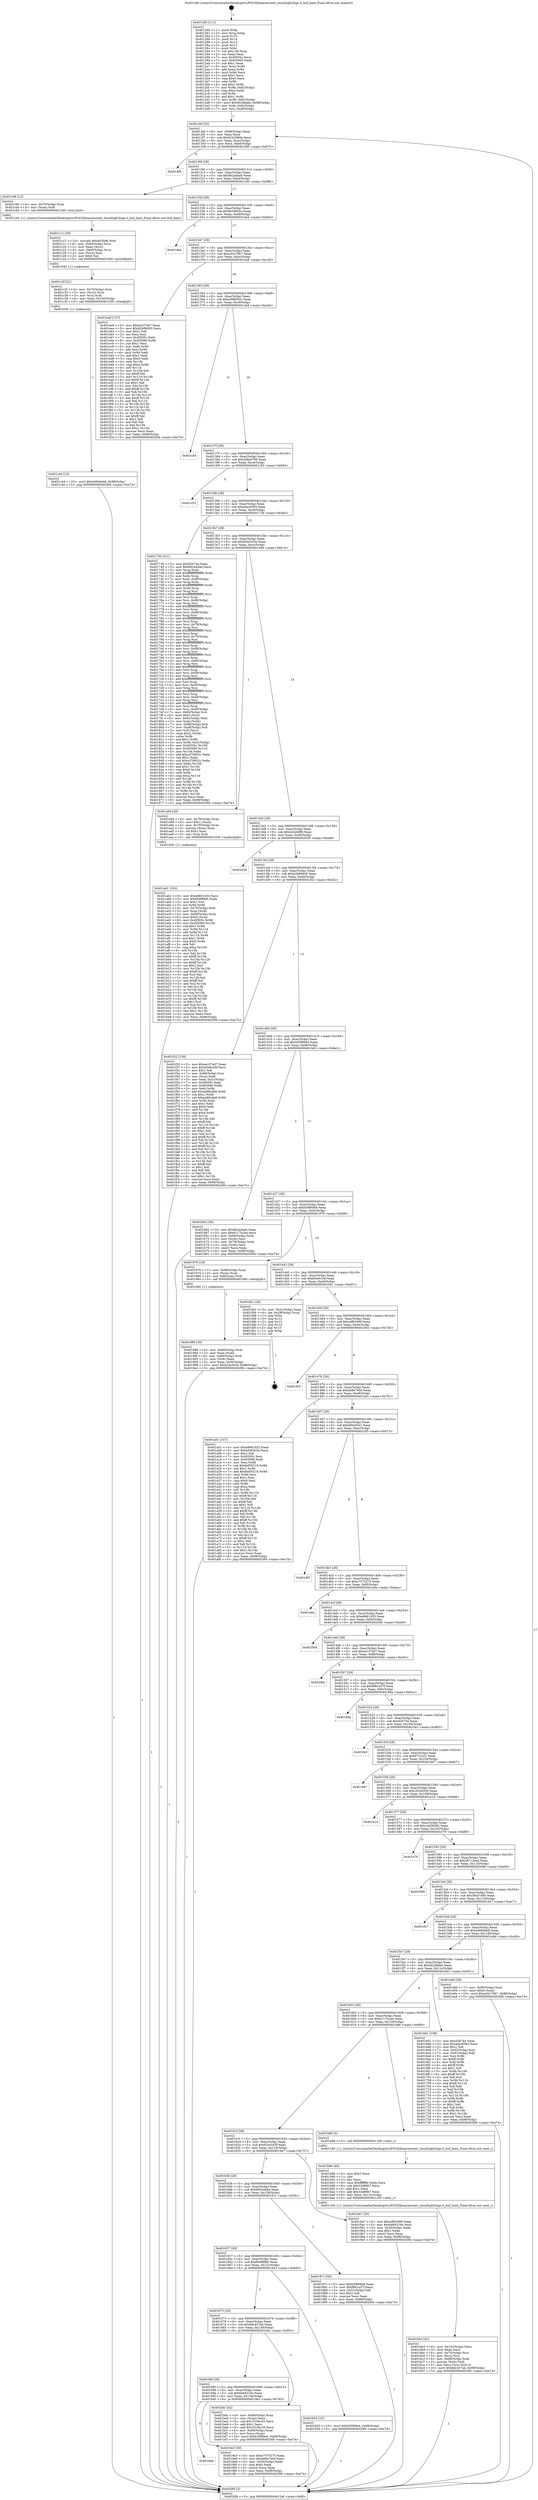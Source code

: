 digraph "0x401280" {
  label = "0x401280 (/mnt/c/Users/mathe/Desktop/tcc/POCII/binaries/extr_linuxfsgfs2lops.h_buf_limit_Final-ollvm.out::main(0))"
  labelloc = "t"
  node[shape=record]

  Entry [label="",width=0.3,height=0.3,shape=circle,fillcolor=black,style=filled]
  "0x4012ef" [label="{
     0x4012ef [32]\l
     | [instrs]\l
     &nbsp;&nbsp;0x4012ef \<+6\>: mov -0x98(%rbp),%eax\l
     &nbsp;&nbsp;0x4012f5 \<+2\>: mov %eax,%ecx\l
     &nbsp;&nbsp;0x4012f7 \<+6\>: sub $0x81b3089a,%ecx\l
     &nbsp;&nbsp;0x4012fd \<+6\>: mov %eax,-0xac(%rbp)\l
     &nbsp;&nbsp;0x401303 \<+6\>: mov %ecx,-0xb0(%rbp)\l
     &nbsp;&nbsp;0x401309 \<+6\>: je 00000000004018f5 \<main+0x675\>\l
  }"]
  "0x4018f5" [label="{
     0x4018f5\l
  }", style=dashed]
  "0x40130f" [label="{
     0x40130f [28]\l
     | [instrs]\l
     &nbsp;&nbsp;0x40130f \<+5\>: jmp 0000000000401314 \<main+0x94\>\l
     &nbsp;&nbsp;0x401314 \<+6\>: mov -0xac(%rbp),%eax\l
     &nbsp;&nbsp;0x40131a \<+5\>: sub $0x9b2a0aa0,%eax\l
     &nbsp;&nbsp;0x40131f \<+6\>: mov %eax,-0xb4(%rbp)\l
     &nbsp;&nbsp;0x401325 \<+6\>: je 0000000000401c06 \<main+0x986\>\l
  }"]
  Exit [label="",width=0.3,height=0.3,shape=circle,fillcolor=black,style=filled,peripheries=2]
  "0x401c06" [label="{
     0x401c06 [12]\l
     | [instrs]\l
     &nbsp;&nbsp;0x401c06 \<+4\>: mov -0x70(%rbp),%rax\l
     &nbsp;&nbsp;0x401c0a \<+3\>: mov (%rax),%rdi\l
     &nbsp;&nbsp;0x401c0d \<+5\>: call 0000000000401240 \<buf_limit\>\l
     | [calls]\l
     &nbsp;&nbsp;0x401240 \{1\} (/mnt/c/Users/mathe/Desktop/tcc/POCII/binaries/extr_linuxfsgfs2lops.h_buf_limit_Final-ollvm.out::buf_limit)\l
  }"]
  "0x40132b" [label="{
     0x40132b [28]\l
     | [instrs]\l
     &nbsp;&nbsp;0x40132b \<+5\>: jmp 0000000000401330 \<main+0xb0\>\l
     &nbsp;&nbsp;0x401330 \<+6\>: mov -0xac(%rbp),%eax\l
     &nbsp;&nbsp;0x401336 \<+5\>: sub $0x9e590e5a,%eax\l
     &nbsp;&nbsp;0x40133b \<+6\>: mov %eax,-0xb8(%rbp)\l
     &nbsp;&nbsp;0x401341 \<+6\>: je 0000000000401de4 \<main+0xb64\>\l
  }"]
  "0x401c44" [label="{
     0x401c44 [15]\l
     | [instrs]\l
     &nbsp;&nbsp;0x401c44 \<+10\>: movl $0x446b6eb8,-0x98(%rbp)\l
     &nbsp;&nbsp;0x401c4e \<+5\>: jmp 00000000004020f4 \<main+0xe74\>\l
  }"]
  "0x401de4" [label="{
     0x401de4\l
  }", style=dashed]
  "0x401347" [label="{
     0x401347 [28]\l
     | [instrs]\l
     &nbsp;&nbsp;0x401347 \<+5\>: jmp 000000000040134c \<main+0xcc\>\l
     &nbsp;&nbsp;0x40134c \<+6\>: mov -0xac(%rbp),%eax\l
     &nbsp;&nbsp;0x401352 \<+5\>: sub $0xa32c79b7,%eax\l
     &nbsp;&nbsp;0x401357 \<+6\>: mov %eax,-0xbc(%rbp)\l
     &nbsp;&nbsp;0x40135d \<+6\>: je 0000000000401ea9 \<main+0xc29\>\l
  }"]
  "0x401c2f" [label="{
     0x401c2f [21]\l
     | [instrs]\l
     &nbsp;&nbsp;0x401c2f \<+4\>: mov -0x70(%rbp),%rcx\l
     &nbsp;&nbsp;0x401c33 \<+3\>: mov (%rcx),%rcx\l
     &nbsp;&nbsp;0x401c36 \<+3\>: mov %rcx,%rdi\l
     &nbsp;&nbsp;0x401c39 \<+6\>: mov %eax,-0x140(%rbp)\l
     &nbsp;&nbsp;0x401c3f \<+5\>: call 0000000000401030 \<free@plt\>\l
     | [calls]\l
     &nbsp;&nbsp;0x401030 \{1\} (unknown)\l
  }"]
  "0x401ea9" [label="{
     0x401ea9 [137]\l
     | [instrs]\l
     &nbsp;&nbsp;0x401ea9 \<+5\>: mov $0xee1f74d7,%eax\l
     &nbsp;&nbsp;0x401eae \<+5\>: mov $0xb2b89d20,%ecx\l
     &nbsp;&nbsp;0x401eb3 \<+2\>: mov $0x1,%dl\l
     &nbsp;&nbsp;0x401eb5 \<+2\>: xor %esi,%esi\l
     &nbsp;&nbsp;0x401eb7 \<+7\>: mov 0x40505c,%edi\l
     &nbsp;&nbsp;0x401ebe \<+8\>: mov 0x405060,%r8d\l
     &nbsp;&nbsp;0x401ec6 \<+3\>: sub $0x1,%esi\l
     &nbsp;&nbsp;0x401ec9 \<+3\>: mov %edi,%r9d\l
     &nbsp;&nbsp;0x401ecc \<+3\>: add %esi,%r9d\l
     &nbsp;&nbsp;0x401ecf \<+4\>: imul %r9d,%edi\l
     &nbsp;&nbsp;0x401ed3 \<+3\>: and $0x1,%edi\l
     &nbsp;&nbsp;0x401ed6 \<+3\>: cmp $0x0,%edi\l
     &nbsp;&nbsp;0x401ed9 \<+4\>: sete %r10b\l
     &nbsp;&nbsp;0x401edd \<+4\>: cmp $0xa,%r8d\l
     &nbsp;&nbsp;0x401ee1 \<+4\>: setl %r11b\l
     &nbsp;&nbsp;0x401ee5 \<+3\>: mov %r10b,%bl\l
     &nbsp;&nbsp;0x401ee8 \<+3\>: xor $0xff,%bl\l
     &nbsp;&nbsp;0x401eeb \<+3\>: mov %r11b,%r14b\l
     &nbsp;&nbsp;0x401eee \<+4\>: xor $0xff,%r14b\l
     &nbsp;&nbsp;0x401ef2 \<+3\>: xor $0x1,%dl\l
     &nbsp;&nbsp;0x401ef5 \<+3\>: mov %bl,%r15b\l
     &nbsp;&nbsp;0x401ef8 \<+4\>: and $0xff,%r15b\l
     &nbsp;&nbsp;0x401efc \<+3\>: and %dl,%r10b\l
     &nbsp;&nbsp;0x401eff \<+3\>: mov %r14b,%r12b\l
     &nbsp;&nbsp;0x401f02 \<+4\>: and $0xff,%r12b\l
     &nbsp;&nbsp;0x401f06 \<+3\>: and %dl,%r11b\l
     &nbsp;&nbsp;0x401f09 \<+3\>: or %r10b,%r15b\l
     &nbsp;&nbsp;0x401f0c \<+3\>: or %r11b,%r12b\l
     &nbsp;&nbsp;0x401f0f \<+3\>: xor %r12b,%r15b\l
     &nbsp;&nbsp;0x401f12 \<+3\>: or %r14b,%bl\l
     &nbsp;&nbsp;0x401f15 \<+3\>: xor $0xff,%bl\l
     &nbsp;&nbsp;0x401f18 \<+3\>: or $0x1,%dl\l
     &nbsp;&nbsp;0x401f1b \<+2\>: and %dl,%bl\l
     &nbsp;&nbsp;0x401f1d \<+3\>: or %bl,%r15b\l
     &nbsp;&nbsp;0x401f20 \<+4\>: test $0x1,%r15b\l
     &nbsp;&nbsp;0x401f24 \<+3\>: cmovne %ecx,%eax\l
     &nbsp;&nbsp;0x401f27 \<+6\>: mov %eax,-0x98(%rbp)\l
     &nbsp;&nbsp;0x401f2d \<+5\>: jmp 00000000004020f4 \<main+0xe74\>\l
  }"]
  "0x401363" [label="{
     0x401363 [28]\l
     | [instrs]\l
     &nbsp;&nbsp;0x401363 \<+5\>: jmp 0000000000401368 \<main+0xe8\>\l
     &nbsp;&nbsp;0x401368 \<+6\>: mov -0xac(%rbp),%eax\l
     &nbsp;&nbsp;0x40136e \<+5\>: sub $0xa56805dc,%eax\l
     &nbsp;&nbsp;0x401373 \<+6\>: mov %eax,-0xc0(%rbp)\l
     &nbsp;&nbsp;0x401379 \<+6\>: je 0000000000401cb4 \<main+0xa34\>\l
  }"]
  "0x401c12" [label="{
     0x401c12 [29]\l
     | [instrs]\l
     &nbsp;&nbsp;0x401c12 \<+10\>: movabs $0x4030d6,%rdi\l
     &nbsp;&nbsp;0x401c1c \<+4\>: mov -0x60(%rbp),%rcx\l
     &nbsp;&nbsp;0x401c20 \<+2\>: mov %eax,(%rcx)\l
     &nbsp;&nbsp;0x401c22 \<+4\>: mov -0x60(%rbp),%rcx\l
     &nbsp;&nbsp;0x401c26 \<+2\>: mov (%rcx),%esi\l
     &nbsp;&nbsp;0x401c28 \<+2\>: mov $0x0,%al\l
     &nbsp;&nbsp;0x401c2a \<+5\>: call 0000000000401040 \<printf@plt\>\l
     | [calls]\l
     &nbsp;&nbsp;0x401040 \{1\} (unknown)\l
  }"]
  "0x401cb4" [label="{
     0x401cb4\l
  }", style=dashed]
  "0x40137f" [label="{
     0x40137f [28]\l
     | [instrs]\l
     &nbsp;&nbsp;0x40137f \<+5\>: jmp 0000000000401384 \<main+0x104\>\l
     &nbsp;&nbsp;0x401384 \<+6\>: mov -0xac(%rbp),%eax\l
     &nbsp;&nbsp;0x40138a \<+5\>: sub $0xa58a4799,%eax\l
     &nbsp;&nbsp;0x40138f \<+6\>: mov %eax,-0xc4(%rbp)\l
     &nbsp;&nbsp;0x401395 \<+6\>: je 0000000000401c53 \<main+0x9d3\>\l
  }"]
  "0x401bb3" [label="{
     0x401bb3 [41]\l
     | [instrs]\l
     &nbsp;&nbsp;0x401bb3 \<+6\>: mov -0x13c(%rbp),%ecx\l
     &nbsp;&nbsp;0x401bb9 \<+3\>: imul %eax,%ecx\l
     &nbsp;&nbsp;0x401bbc \<+4\>: mov -0x70(%rbp),%rsi\l
     &nbsp;&nbsp;0x401bc0 \<+3\>: mov (%rsi),%rsi\l
     &nbsp;&nbsp;0x401bc3 \<+4\>: mov -0x68(%rbp),%rdi\l
     &nbsp;&nbsp;0x401bc7 \<+3\>: movslq (%rdi),%rdi\l
     &nbsp;&nbsp;0x401bca \<+3\>: mov %ecx,(%rsi,%rdi,4)\l
     &nbsp;&nbsp;0x401bcd \<+10\>: movl $0x6dc437ab,-0x98(%rbp)\l
     &nbsp;&nbsp;0x401bd7 \<+5\>: jmp 00000000004020f4 \<main+0xe74\>\l
  }"]
  "0x401c53" [label="{
     0x401c53\l
  }", style=dashed]
  "0x40139b" [label="{
     0x40139b [28]\l
     | [instrs]\l
     &nbsp;&nbsp;0x40139b \<+5\>: jmp 00000000004013a0 \<main+0x120\>\l
     &nbsp;&nbsp;0x4013a0 \<+6\>: mov -0xac(%rbp),%eax\l
     &nbsp;&nbsp;0x4013a6 \<+5\>: sub $0xa6ec6583,%eax\l
     &nbsp;&nbsp;0x4013ab \<+6\>: mov %eax,-0xc8(%rbp)\l
     &nbsp;&nbsp;0x4013b1 \<+6\>: je 000000000040173b \<main+0x4bb\>\l
  }"]
  "0x401b8b" [label="{
     0x401b8b [40]\l
     | [instrs]\l
     &nbsp;&nbsp;0x401b8b \<+5\>: mov $0x2,%ecx\l
     &nbsp;&nbsp;0x401b90 \<+1\>: cltd\l
     &nbsp;&nbsp;0x401b91 \<+2\>: idiv %ecx\l
     &nbsp;&nbsp;0x401b93 \<+6\>: imul $0xfffffffe,%edx,%ecx\l
     &nbsp;&nbsp;0x401b99 \<+6\>: sub $0x33d88b7,%ecx\l
     &nbsp;&nbsp;0x401b9f \<+3\>: add $0x1,%ecx\l
     &nbsp;&nbsp;0x401ba2 \<+6\>: add $0x33d88b7,%ecx\l
     &nbsp;&nbsp;0x401ba8 \<+6\>: mov %ecx,-0x13c(%rbp)\l
     &nbsp;&nbsp;0x401bae \<+5\>: call 0000000000401160 \<next_i\>\l
     | [calls]\l
     &nbsp;&nbsp;0x401160 \{1\} (/mnt/c/Users/mathe/Desktop/tcc/POCII/binaries/extr_linuxfsgfs2lops.h_buf_limit_Final-ollvm.out::next_i)\l
  }"]
  "0x40173b" [label="{
     0x40173b [321]\l
     | [instrs]\l
     &nbsp;&nbsp;0x40173b \<+5\>: mov $0xd26744,%eax\l
     &nbsp;&nbsp;0x401740 \<+5\>: mov $0x69244d4d,%ecx\l
     &nbsp;&nbsp;0x401745 \<+3\>: mov %rsp,%rdx\l
     &nbsp;&nbsp;0x401748 \<+4\>: add $0xfffffffffffffff0,%rdx\l
     &nbsp;&nbsp;0x40174c \<+3\>: mov %rdx,%rsp\l
     &nbsp;&nbsp;0x40174f \<+7\>: mov %rdx,-0x90(%rbp)\l
     &nbsp;&nbsp;0x401756 \<+3\>: mov %rsp,%rdx\l
     &nbsp;&nbsp;0x401759 \<+4\>: add $0xfffffffffffffff0,%rdx\l
     &nbsp;&nbsp;0x40175d \<+3\>: mov %rdx,%rsp\l
     &nbsp;&nbsp;0x401760 \<+3\>: mov %rsp,%rsi\l
     &nbsp;&nbsp;0x401763 \<+4\>: add $0xfffffffffffffff0,%rsi\l
     &nbsp;&nbsp;0x401767 \<+3\>: mov %rsi,%rsp\l
     &nbsp;&nbsp;0x40176a \<+7\>: mov %rsi,-0x88(%rbp)\l
     &nbsp;&nbsp;0x401771 \<+3\>: mov %rsp,%rsi\l
     &nbsp;&nbsp;0x401774 \<+4\>: add $0xfffffffffffffff0,%rsi\l
     &nbsp;&nbsp;0x401778 \<+3\>: mov %rsi,%rsp\l
     &nbsp;&nbsp;0x40177b \<+4\>: mov %rsi,-0x80(%rbp)\l
     &nbsp;&nbsp;0x40177f \<+3\>: mov %rsp,%rsi\l
     &nbsp;&nbsp;0x401782 \<+4\>: add $0xfffffffffffffff0,%rsi\l
     &nbsp;&nbsp;0x401786 \<+3\>: mov %rsi,%rsp\l
     &nbsp;&nbsp;0x401789 \<+4\>: mov %rsi,-0x78(%rbp)\l
     &nbsp;&nbsp;0x40178d \<+3\>: mov %rsp,%rsi\l
     &nbsp;&nbsp;0x401790 \<+4\>: add $0xfffffffffffffff0,%rsi\l
     &nbsp;&nbsp;0x401794 \<+3\>: mov %rsi,%rsp\l
     &nbsp;&nbsp;0x401797 \<+4\>: mov %rsi,-0x70(%rbp)\l
     &nbsp;&nbsp;0x40179b \<+3\>: mov %rsp,%rsi\l
     &nbsp;&nbsp;0x40179e \<+4\>: add $0xfffffffffffffff0,%rsi\l
     &nbsp;&nbsp;0x4017a2 \<+3\>: mov %rsi,%rsp\l
     &nbsp;&nbsp;0x4017a5 \<+4\>: mov %rsi,-0x68(%rbp)\l
     &nbsp;&nbsp;0x4017a9 \<+3\>: mov %rsp,%rsi\l
     &nbsp;&nbsp;0x4017ac \<+4\>: add $0xfffffffffffffff0,%rsi\l
     &nbsp;&nbsp;0x4017b0 \<+3\>: mov %rsi,%rsp\l
     &nbsp;&nbsp;0x4017b3 \<+4\>: mov %rsi,-0x60(%rbp)\l
     &nbsp;&nbsp;0x4017b7 \<+3\>: mov %rsp,%rsi\l
     &nbsp;&nbsp;0x4017ba \<+4\>: add $0xfffffffffffffff0,%rsi\l
     &nbsp;&nbsp;0x4017be \<+3\>: mov %rsi,%rsp\l
     &nbsp;&nbsp;0x4017c1 \<+4\>: mov %rsi,-0x58(%rbp)\l
     &nbsp;&nbsp;0x4017c5 \<+3\>: mov %rsp,%rsi\l
     &nbsp;&nbsp;0x4017c8 \<+4\>: add $0xfffffffffffffff0,%rsi\l
     &nbsp;&nbsp;0x4017cc \<+3\>: mov %rsi,%rsp\l
     &nbsp;&nbsp;0x4017cf \<+4\>: mov %rsi,-0x50(%rbp)\l
     &nbsp;&nbsp;0x4017d3 \<+3\>: mov %rsp,%rsi\l
     &nbsp;&nbsp;0x4017d6 \<+4\>: add $0xfffffffffffffff0,%rsi\l
     &nbsp;&nbsp;0x4017da \<+3\>: mov %rsi,%rsp\l
     &nbsp;&nbsp;0x4017dd \<+4\>: mov %rsi,-0x48(%rbp)\l
     &nbsp;&nbsp;0x4017e1 \<+3\>: mov %rsp,%rsi\l
     &nbsp;&nbsp;0x4017e4 \<+4\>: add $0xfffffffffffffff0,%rsi\l
     &nbsp;&nbsp;0x4017e8 \<+3\>: mov %rsi,%rsp\l
     &nbsp;&nbsp;0x4017eb \<+4\>: mov %rsi,-0x40(%rbp)\l
     &nbsp;&nbsp;0x4017ef \<+7\>: mov -0x90(%rbp),%rsi\l
     &nbsp;&nbsp;0x4017f6 \<+6\>: movl $0x0,(%rsi)\l
     &nbsp;&nbsp;0x4017fc \<+6\>: mov -0x9c(%rbp),%edi\l
     &nbsp;&nbsp;0x401802 \<+2\>: mov %edi,(%rdx)\l
     &nbsp;&nbsp;0x401804 \<+7\>: mov -0x88(%rbp),%rsi\l
     &nbsp;&nbsp;0x40180b \<+7\>: mov -0xa8(%rbp),%r8\l
     &nbsp;&nbsp;0x401812 \<+3\>: mov %r8,(%rsi)\l
     &nbsp;&nbsp;0x401815 \<+3\>: cmpl $0x2,(%rdx)\l
     &nbsp;&nbsp;0x401818 \<+4\>: setne %r9b\l
     &nbsp;&nbsp;0x40181c \<+4\>: and $0x1,%r9b\l
     &nbsp;&nbsp;0x401820 \<+4\>: mov %r9b,-0x31(%rbp)\l
     &nbsp;&nbsp;0x401824 \<+8\>: mov 0x40505c,%r10d\l
     &nbsp;&nbsp;0x40182c \<+8\>: mov 0x405060,%r11d\l
     &nbsp;&nbsp;0x401834 \<+3\>: mov %r10d,%ebx\l
     &nbsp;&nbsp;0x401837 \<+6\>: add $0xcd70652c,%ebx\l
     &nbsp;&nbsp;0x40183d \<+3\>: sub $0x1,%ebx\l
     &nbsp;&nbsp;0x401840 \<+6\>: sub $0xcd70652c,%ebx\l
     &nbsp;&nbsp;0x401846 \<+4\>: imul %ebx,%r10d\l
     &nbsp;&nbsp;0x40184a \<+4\>: and $0x1,%r10d\l
     &nbsp;&nbsp;0x40184e \<+4\>: cmp $0x0,%r10d\l
     &nbsp;&nbsp;0x401852 \<+4\>: sete %r9b\l
     &nbsp;&nbsp;0x401856 \<+4\>: cmp $0xa,%r11d\l
     &nbsp;&nbsp;0x40185a \<+4\>: setl %r14b\l
     &nbsp;&nbsp;0x40185e \<+3\>: mov %r9b,%r15b\l
     &nbsp;&nbsp;0x401861 \<+3\>: and %r14b,%r15b\l
     &nbsp;&nbsp;0x401864 \<+3\>: xor %r14b,%r9b\l
     &nbsp;&nbsp;0x401867 \<+3\>: or %r9b,%r15b\l
     &nbsp;&nbsp;0x40186a \<+4\>: test $0x1,%r15b\l
     &nbsp;&nbsp;0x40186e \<+3\>: cmovne %ecx,%eax\l
     &nbsp;&nbsp;0x401871 \<+6\>: mov %eax,-0x98(%rbp)\l
     &nbsp;&nbsp;0x401877 \<+5\>: jmp 00000000004020f4 \<main+0xe74\>\l
  }"]
  "0x4013b7" [label="{
     0x4013b7 [28]\l
     | [instrs]\l
     &nbsp;&nbsp;0x4013b7 \<+5\>: jmp 00000000004013bc \<main+0x13c\>\l
     &nbsp;&nbsp;0x4013bc \<+6\>: mov -0xac(%rbp),%eax\l
     &nbsp;&nbsp;0x4013c2 \<+5\>: sub $0xb0403c5e,%eax\l
     &nbsp;&nbsp;0x4013c7 \<+6\>: mov %eax,-0xcc(%rbp)\l
     &nbsp;&nbsp;0x4013cd \<+6\>: je 0000000000401a94 \<main+0x814\>\l
  }"]
  "0x401ab1" [label="{
     0x401ab1 [162]\l
     | [instrs]\l
     &nbsp;&nbsp;0x401ab1 \<+5\>: mov $0xe8661453,%ecx\l
     &nbsp;&nbsp;0x401ab6 \<+5\>: mov $0x6b9f9fb6,%edx\l
     &nbsp;&nbsp;0x401abb \<+3\>: mov $0x1,%sil\l
     &nbsp;&nbsp;0x401abe \<+3\>: xor %r8d,%r8d\l
     &nbsp;&nbsp;0x401ac1 \<+4\>: mov -0x70(%rbp),%rdi\l
     &nbsp;&nbsp;0x401ac5 \<+3\>: mov %rax,(%rdi)\l
     &nbsp;&nbsp;0x401ac8 \<+4\>: mov -0x68(%rbp),%rax\l
     &nbsp;&nbsp;0x401acc \<+6\>: movl $0x0,(%rax)\l
     &nbsp;&nbsp;0x401ad2 \<+8\>: mov 0x40505c,%r9d\l
     &nbsp;&nbsp;0x401ada \<+8\>: mov 0x405060,%r10d\l
     &nbsp;&nbsp;0x401ae2 \<+4\>: sub $0x1,%r8d\l
     &nbsp;&nbsp;0x401ae6 \<+3\>: mov %r9d,%r11d\l
     &nbsp;&nbsp;0x401ae9 \<+3\>: add %r8d,%r11d\l
     &nbsp;&nbsp;0x401aec \<+4\>: imul %r11d,%r9d\l
     &nbsp;&nbsp;0x401af0 \<+4\>: and $0x1,%r9d\l
     &nbsp;&nbsp;0x401af4 \<+4\>: cmp $0x0,%r9d\l
     &nbsp;&nbsp;0x401af8 \<+3\>: sete %bl\l
     &nbsp;&nbsp;0x401afb \<+4\>: cmp $0xa,%r10d\l
     &nbsp;&nbsp;0x401aff \<+4\>: setl %r14b\l
     &nbsp;&nbsp;0x401b03 \<+3\>: mov %bl,%r15b\l
     &nbsp;&nbsp;0x401b06 \<+4\>: xor $0xff,%r15b\l
     &nbsp;&nbsp;0x401b0a \<+3\>: mov %r14b,%r12b\l
     &nbsp;&nbsp;0x401b0d \<+4\>: xor $0xff,%r12b\l
     &nbsp;&nbsp;0x401b11 \<+4\>: xor $0x1,%sil\l
     &nbsp;&nbsp;0x401b15 \<+3\>: mov %r15b,%r13b\l
     &nbsp;&nbsp;0x401b18 \<+4\>: and $0xff,%r13b\l
     &nbsp;&nbsp;0x401b1c \<+3\>: and %sil,%bl\l
     &nbsp;&nbsp;0x401b1f \<+3\>: mov %r12b,%al\l
     &nbsp;&nbsp;0x401b22 \<+2\>: and $0xff,%al\l
     &nbsp;&nbsp;0x401b24 \<+3\>: and %sil,%r14b\l
     &nbsp;&nbsp;0x401b27 \<+3\>: or %bl,%r13b\l
     &nbsp;&nbsp;0x401b2a \<+3\>: or %r14b,%al\l
     &nbsp;&nbsp;0x401b2d \<+3\>: xor %al,%r13b\l
     &nbsp;&nbsp;0x401b30 \<+3\>: or %r12b,%r15b\l
     &nbsp;&nbsp;0x401b33 \<+4\>: xor $0xff,%r15b\l
     &nbsp;&nbsp;0x401b37 \<+4\>: or $0x1,%sil\l
     &nbsp;&nbsp;0x401b3b \<+3\>: and %sil,%r15b\l
     &nbsp;&nbsp;0x401b3e \<+3\>: or %r15b,%r13b\l
     &nbsp;&nbsp;0x401b41 \<+4\>: test $0x1,%r13b\l
     &nbsp;&nbsp;0x401b45 \<+3\>: cmovne %edx,%ecx\l
     &nbsp;&nbsp;0x401b48 \<+6\>: mov %ecx,-0x98(%rbp)\l
     &nbsp;&nbsp;0x401b4e \<+5\>: jmp 00000000004020f4 \<main+0xe74\>\l
  }"]
  "0x401a94" [label="{
     0x401a94 [29]\l
     | [instrs]\l
     &nbsp;&nbsp;0x401a94 \<+4\>: mov -0x78(%rbp),%rax\l
     &nbsp;&nbsp;0x401a98 \<+6\>: movl $0x1,(%rax)\l
     &nbsp;&nbsp;0x401a9e \<+4\>: mov -0x78(%rbp),%rax\l
     &nbsp;&nbsp;0x401aa2 \<+3\>: movslq (%rax),%rax\l
     &nbsp;&nbsp;0x401aa5 \<+4\>: shl $0x2,%rax\l
     &nbsp;&nbsp;0x401aa9 \<+3\>: mov %rax,%rdi\l
     &nbsp;&nbsp;0x401aac \<+5\>: call 0000000000401050 \<malloc@plt\>\l
     | [calls]\l
     &nbsp;&nbsp;0x401050 \{1\} (unknown)\l
  }"]
  "0x4013d3" [label="{
     0x4013d3 [28]\l
     | [instrs]\l
     &nbsp;&nbsp;0x4013d3 \<+5\>: jmp 00000000004013d8 \<main+0x158\>\l
     &nbsp;&nbsp;0x4013d8 \<+6\>: mov -0xac(%rbp),%eax\l
     &nbsp;&nbsp;0x4013de \<+5\>: sub $0xb2b2b9f9,%eax\l
     &nbsp;&nbsp;0x4013e3 \<+6\>: mov %eax,-0xd0(%rbp)\l
     &nbsp;&nbsp;0x4013e9 \<+6\>: je 0000000000402028 \<main+0xda8\>\l
  }"]
  "0x4016ab" [label="{
     0x4016ab\l
  }", style=dashed]
  "0x402028" [label="{
     0x402028\l
  }", style=dashed]
  "0x4013ef" [label="{
     0x4013ef [28]\l
     | [instrs]\l
     &nbsp;&nbsp;0x4013ef \<+5\>: jmp 00000000004013f4 \<main+0x174\>\l
     &nbsp;&nbsp;0x4013f4 \<+6\>: mov -0xac(%rbp),%eax\l
     &nbsp;&nbsp;0x4013fa \<+5\>: sub $0xb2b89d20,%eax\l
     &nbsp;&nbsp;0x4013ff \<+6\>: mov %eax,-0xd4(%rbp)\l
     &nbsp;&nbsp;0x401405 \<+6\>: je 0000000000401f32 \<main+0xcb2\>\l
  }"]
  "0x4019e3" [label="{
     0x4019e3 [30]\l
     | [instrs]\l
     &nbsp;&nbsp;0x4019e3 \<+5\>: mov $0xe7575275,%eax\l
     &nbsp;&nbsp;0x4019e8 \<+5\>: mov $0xde847e0d,%ecx\l
     &nbsp;&nbsp;0x4019ed \<+3\>: mov -0x30(%rbp),%edx\l
     &nbsp;&nbsp;0x4019f0 \<+3\>: cmp $0x0,%edx\l
     &nbsp;&nbsp;0x4019f3 \<+3\>: cmove %ecx,%eax\l
     &nbsp;&nbsp;0x4019f6 \<+6\>: mov %eax,-0x98(%rbp)\l
     &nbsp;&nbsp;0x4019fc \<+5\>: jmp 00000000004020f4 \<main+0xe74\>\l
  }"]
  "0x401f32" [label="{
     0x401f32 [159]\l
     | [instrs]\l
     &nbsp;&nbsp;0x401f32 \<+5\>: mov $0xee1f74d7,%eax\l
     &nbsp;&nbsp;0x401f37 \<+5\>: mov $0xb5e9c34f,%ecx\l
     &nbsp;&nbsp;0x401f3c \<+2\>: mov $0x1,%dl\l
     &nbsp;&nbsp;0x401f3e \<+7\>: mov -0x90(%rbp),%rsi\l
     &nbsp;&nbsp;0x401f45 \<+2\>: mov (%rsi),%edi\l
     &nbsp;&nbsp;0x401f47 \<+3\>: mov %edi,-0x2c(%rbp)\l
     &nbsp;&nbsp;0x401f4a \<+7\>: mov 0x40505c,%edi\l
     &nbsp;&nbsp;0x401f51 \<+8\>: mov 0x405060,%r8d\l
     &nbsp;&nbsp;0x401f59 \<+3\>: mov %edi,%r9d\l
     &nbsp;&nbsp;0x401f5c \<+7\>: add $0xea89c4b8,%r9d\l
     &nbsp;&nbsp;0x401f63 \<+4\>: sub $0x1,%r9d\l
     &nbsp;&nbsp;0x401f67 \<+7\>: sub $0xea89c4b8,%r9d\l
     &nbsp;&nbsp;0x401f6e \<+4\>: imul %r9d,%edi\l
     &nbsp;&nbsp;0x401f72 \<+3\>: and $0x1,%edi\l
     &nbsp;&nbsp;0x401f75 \<+3\>: cmp $0x0,%edi\l
     &nbsp;&nbsp;0x401f78 \<+4\>: sete %r10b\l
     &nbsp;&nbsp;0x401f7c \<+4\>: cmp $0xa,%r8d\l
     &nbsp;&nbsp;0x401f80 \<+4\>: setl %r11b\l
     &nbsp;&nbsp;0x401f84 \<+3\>: mov %r10b,%bl\l
     &nbsp;&nbsp;0x401f87 \<+3\>: xor $0xff,%bl\l
     &nbsp;&nbsp;0x401f8a \<+3\>: mov %r11b,%r14b\l
     &nbsp;&nbsp;0x401f8d \<+4\>: xor $0xff,%r14b\l
     &nbsp;&nbsp;0x401f91 \<+3\>: xor $0x1,%dl\l
     &nbsp;&nbsp;0x401f94 \<+3\>: mov %bl,%r15b\l
     &nbsp;&nbsp;0x401f97 \<+4\>: and $0xff,%r15b\l
     &nbsp;&nbsp;0x401f9b \<+3\>: and %dl,%r10b\l
     &nbsp;&nbsp;0x401f9e \<+3\>: mov %r14b,%r12b\l
     &nbsp;&nbsp;0x401fa1 \<+4\>: and $0xff,%r12b\l
     &nbsp;&nbsp;0x401fa5 \<+3\>: and %dl,%r11b\l
     &nbsp;&nbsp;0x401fa8 \<+3\>: or %r10b,%r15b\l
     &nbsp;&nbsp;0x401fab \<+3\>: or %r11b,%r12b\l
     &nbsp;&nbsp;0x401fae \<+3\>: xor %r12b,%r15b\l
     &nbsp;&nbsp;0x401fb1 \<+3\>: or %r14b,%bl\l
     &nbsp;&nbsp;0x401fb4 \<+3\>: xor $0xff,%bl\l
     &nbsp;&nbsp;0x401fb7 \<+3\>: or $0x1,%dl\l
     &nbsp;&nbsp;0x401fba \<+2\>: and %dl,%bl\l
     &nbsp;&nbsp;0x401fbc \<+3\>: or %bl,%r15b\l
     &nbsp;&nbsp;0x401fbf \<+4\>: test $0x1,%r15b\l
     &nbsp;&nbsp;0x401fc3 \<+3\>: cmovne %ecx,%eax\l
     &nbsp;&nbsp;0x401fc6 \<+6\>: mov %eax,-0x98(%rbp)\l
     &nbsp;&nbsp;0x401fcc \<+5\>: jmp 00000000004020f4 \<main+0xe74\>\l
  }"]
  "0x40140b" [label="{
     0x40140b [28]\l
     | [instrs]\l
     &nbsp;&nbsp;0x40140b \<+5\>: jmp 0000000000401410 \<main+0x190\>\l
     &nbsp;&nbsp;0x401410 \<+6\>: mov -0xac(%rbp),%eax\l
     &nbsp;&nbsp;0x401416 \<+5\>: sub $0xb35f69e4,%eax\l
     &nbsp;&nbsp;0x40141b \<+6\>: mov %eax,-0xd8(%rbp)\l
     &nbsp;&nbsp;0x401421 \<+6\>: je 0000000000401b62 \<main+0x8e2\>\l
  }"]
  "0x40168f" [label="{
     0x40168f [28]\l
     | [instrs]\l
     &nbsp;&nbsp;0x40168f \<+5\>: jmp 0000000000401694 \<main+0x414\>\l
     &nbsp;&nbsp;0x401694 \<+6\>: mov -0xac(%rbp),%eax\l
     &nbsp;&nbsp;0x40169a \<+5\>: sub $0x6e64310e,%eax\l
     &nbsp;&nbsp;0x40169f \<+6\>: mov %eax,-0x134(%rbp)\l
     &nbsp;&nbsp;0x4016a5 \<+6\>: je 00000000004019e3 \<main+0x763\>\l
  }"]
  "0x401b62" [label="{
     0x401b62 [36]\l
     | [instrs]\l
     &nbsp;&nbsp;0x401b62 \<+5\>: mov $0x9b2a0aa0,%eax\l
     &nbsp;&nbsp;0x401b67 \<+5\>: mov $0x6117b2a4,%ecx\l
     &nbsp;&nbsp;0x401b6c \<+4\>: mov -0x68(%rbp),%rdx\l
     &nbsp;&nbsp;0x401b70 \<+2\>: mov (%rdx),%esi\l
     &nbsp;&nbsp;0x401b72 \<+4\>: mov -0x78(%rbp),%rdx\l
     &nbsp;&nbsp;0x401b76 \<+2\>: cmp (%rdx),%esi\l
     &nbsp;&nbsp;0x401b78 \<+3\>: cmovl %ecx,%eax\l
     &nbsp;&nbsp;0x401b7b \<+6\>: mov %eax,-0x98(%rbp)\l
     &nbsp;&nbsp;0x401b81 \<+5\>: jmp 00000000004020f4 \<main+0xe74\>\l
  }"]
  "0x401427" [label="{
     0x401427 [28]\l
     | [instrs]\l
     &nbsp;&nbsp;0x401427 \<+5\>: jmp 000000000040142c \<main+0x1ac\>\l
     &nbsp;&nbsp;0x40142c \<+6\>: mov -0xac(%rbp),%eax\l
     &nbsp;&nbsp;0x401432 \<+5\>: sub $0xb59f8468,%eax\l
     &nbsp;&nbsp;0x401437 \<+6\>: mov %eax,-0xdc(%rbp)\l
     &nbsp;&nbsp;0x40143d \<+6\>: je 0000000000401976 \<main+0x6f6\>\l
  }"]
  "0x401bdc" [label="{
     0x401bdc [42]\l
     | [instrs]\l
     &nbsp;&nbsp;0x401bdc \<+4\>: mov -0x68(%rbp),%rax\l
     &nbsp;&nbsp;0x401be0 \<+2\>: mov (%rax),%ecx\l
     &nbsp;&nbsp;0x401be2 \<+6\>: sub $0x1f10bc35,%ecx\l
     &nbsp;&nbsp;0x401be8 \<+3\>: add $0x1,%ecx\l
     &nbsp;&nbsp;0x401beb \<+6\>: add $0x1f10bc35,%ecx\l
     &nbsp;&nbsp;0x401bf1 \<+4\>: mov -0x68(%rbp),%rax\l
     &nbsp;&nbsp;0x401bf5 \<+2\>: mov %ecx,(%rax)\l
     &nbsp;&nbsp;0x401bf7 \<+10\>: movl $0xb35f69e4,-0x98(%rbp)\l
     &nbsp;&nbsp;0x401c01 \<+5\>: jmp 00000000004020f4 \<main+0xe74\>\l
  }"]
  "0x401976" [label="{
     0x401976 [19]\l
     | [instrs]\l
     &nbsp;&nbsp;0x401976 \<+7\>: mov -0x88(%rbp),%rax\l
     &nbsp;&nbsp;0x40197d \<+3\>: mov (%rax),%rax\l
     &nbsp;&nbsp;0x401980 \<+4\>: mov 0x8(%rax),%rdi\l
     &nbsp;&nbsp;0x401984 \<+5\>: call 0000000000401060 \<atoi@plt\>\l
     | [calls]\l
     &nbsp;&nbsp;0x401060 \{1\} (unknown)\l
  }"]
  "0x401443" [label="{
     0x401443 [28]\l
     | [instrs]\l
     &nbsp;&nbsp;0x401443 \<+5\>: jmp 0000000000401448 \<main+0x1c8\>\l
     &nbsp;&nbsp;0x401448 \<+6\>: mov -0xac(%rbp),%eax\l
     &nbsp;&nbsp;0x40144e \<+5\>: sub $0xb5e9c34f,%eax\l
     &nbsp;&nbsp;0x401453 \<+6\>: mov %eax,-0xe0(%rbp)\l
     &nbsp;&nbsp;0x401459 \<+6\>: je 0000000000401fd1 \<main+0xd51\>\l
  }"]
  "0x401673" [label="{
     0x401673 [28]\l
     | [instrs]\l
     &nbsp;&nbsp;0x401673 \<+5\>: jmp 0000000000401678 \<main+0x3f8\>\l
     &nbsp;&nbsp;0x401678 \<+6\>: mov -0xac(%rbp),%eax\l
     &nbsp;&nbsp;0x40167e \<+5\>: sub $0x6dc437ab,%eax\l
     &nbsp;&nbsp;0x401683 \<+6\>: mov %eax,-0x130(%rbp)\l
     &nbsp;&nbsp;0x401689 \<+6\>: je 0000000000401bdc \<main+0x95c\>\l
  }"]
  "0x401fd1" [label="{
     0x401fd1 [18]\l
     | [instrs]\l
     &nbsp;&nbsp;0x401fd1 \<+3\>: mov -0x2c(%rbp),%eax\l
     &nbsp;&nbsp;0x401fd4 \<+4\>: lea -0x28(%rbp),%rsp\l
     &nbsp;&nbsp;0x401fd8 \<+1\>: pop %rbx\l
     &nbsp;&nbsp;0x401fd9 \<+2\>: pop %r12\l
     &nbsp;&nbsp;0x401fdb \<+2\>: pop %r13\l
     &nbsp;&nbsp;0x401fdd \<+2\>: pop %r14\l
     &nbsp;&nbsp;0x401fdf \<+2\>: pop %r15\l
     &nbsp;&nbsp;0x401fe1 \<+1\>: pop %rbp\l
     &nbsp;&nbsp;0x401fe2 \<+1\>: ret\l
  }"]
  "0x40145f" [label="{
     0x40145f [28]\l
     | [instrs]\l
     &nbsp;&nbsp;0x40145f \<+5\>: jmp 0000000000401464 \<main+0x1e4\>\l
     &nbsp;&nbsp;0x401464 \<+6\>: mov -0xac(%rbp),%eax\l
     &nbsp;&nbsp;0x40146a \<+5\>: sub $0xcdf63469,%eax\l
     &nbsp;&nbsp;0x40146f \<+6\>: mov %eax,-0xe4(%rbp)\l
     &nbsp;&nbsp;0x401475 \<+6\>: je 00000000004019c5 \<main+0x745\>\l
  }"]
  "0x401b53" [label="{
     0x401b53 [15]\l
     | [instrs]\l
     &nbsp;&nbsp;0x401b53 \<+10\>: movl $0xb35f69e4,-0x98(%rbp)\l
     &nbsp;&nbsp;0x401b5d \<+5\>: jmp 00000000004020f4 \<main+0xe74\>\l
  }"]
  "0x4019c5" [label="{
     0x4019c5\l
  }", style=dashed]
  "0x40147b" [label="{
     0x40147b [28]\l
     | [instrs]\l
     &nbsp;&nbsp;0x40147b \<+5\>: jmp 0000000000401480 \<main+0x200\>\l
     &nbsp;&nbsp;0x401480 \<+6\>: mov -0xac(%rbp),%eax\l
     &nbsp;&nbsp;0x401486 \<+5\>: sub $0xde847e0d,%eax\l
     &nbsp;&nbsp;0x40148b \<+6\>: mov %eax,-0xe8(%rbp)\l
     &nbsp;&nbsp;0x401491 \<+6\>: je 0000000000401a01 \<main+0x781\>\l
  }"]
  "0x401989" [label="{
     0x401989 [30]\l
     | [instrs]\l
     &nbsp;&nbsp;0x401989 \<+4\>: mov -0x80(%rbp),%rdi\l
     &nbsp;&nbsp;0x40198d \<+2\>: mov %eax,(%rdi)\l
     &nbsp;&nbsp;0x40198f \<+4\>: mov -0x80(%rbp),%rdi\l
     &nbsp;&nbsp;0x401993 \<+2\>: mov (%rdi),%eax\l
     &nbsp;&nbsp;0x401995 \<+3\>: mov %eax,-0x30(%rbp)\l
     &nbsp;&nbsp;0x401998 \<+10\>: movl $0x624c043f,-0x98(%rbp)\l
     &nbsp;&nbsp;0x4019a2 \<+5\>: jmp 00000000004020f4 \<main+0xe74\>\l
  }"]
  "0x401a01" [label="{
     0x401a01 [147]\l
     | [instrs]\l
     &nbsp;&nbsp;0x401a01 \<+5\>: mov $0xe8661453,%eax\l
     &nbsp;&nbsp;0x401a06 \<+5\>: mov $0xb0403c5e,%ecx\l
     &nbsp;&nbsp;0x401a0b \<+2\>: mov $0x1,%dl\l
     &nbsp;&nbsp;0x401a0d \<+7\>: mov 0x40505c,%esi\l
     &nbsp;&nbsp;0x401a14 \<+7\>: mov 0x405060,%edi\l
     &nbsp;&nbsp;0x401a1b \<+3\>: mov %esi,%r8d\l
     &nbsp;&nbsp;0x401a1e \<+7\>: sub $0x8af50216,%r8d\l
     &nbsp;&nbsp;0x401a25 \<+4\>: sub $0x1,%r8d\l
     &nbsp;&nbsp;0x401a29 \<+7\>: add $0x8af50216,%r8d\l
     &nbsp;&nbsp;0x401a30 \<+4\>: imul %r8d,%esi\l
     &nbsp;&nbsp;0x401a34 \<+3\>: and $0x1,%esi\l
     &nbsp;&nbsp;0x401a37 \<+3\>: cmp $0x0,%esi\l
     &nbsp;&nbsp;0x401a3a \<+4\>: sete %r9b\l
     &nbsp;&nbsp;0x401a3e \<+3\>: cmp $0xa,%edi\l
     &nbsp;&nbsp;0x401a41 \<+4\>: setl %r10b\l
     &nbsp;&nbsp;0x401a45 \<+3\>: mov %r9b,%r11b\l
     &nbsp;&nbsp;0x401a48 \<+4\>: xor $0xff,%r11b\l
     &nbsp;&nbsp;0x401a4c \<+3\>: mov %r10b,%bl\l
     &nbsp;&nbsp;0x401a4f \<+3\>: xor $0xff,%bl\l
     &nbsp;&nbsp;0x401a52 \<+3\>: xor $0x1,%dl\l
     &nbsp;&nbsp;0x401a55 \<+3\>: mov %r11b,%r14b\l
     &nbsp;&nbsp;0x401a58 \<+4\>: and $0xff,%r14b\l
     &nbsp;&nbsp;0x401a5c \<+3\>: and %dl,%r9b\l
     &nbsp;&nbsp;0x401a5f \<+3\>: mov %bl,%r15b\l
     &nbsp;&nbsp;0x401a62 \<+4\>: and $0xff,%r15b\l
     &nbsp;&nbsp;0x401a66 \<+3\>: and %dl,%r10b\l
     &nbsp;&nbsp;0x401a69 \<+3\>: or %r9b,%r14b\l
     &nbsp;&nbsp;0x401a6c \<+3\>: or %r10b,%r15b\l
     &nbsp;&nbsp;0x401a6f \<+3\>: xor %r15b,%r14b\l
     &nbsp;&nbsp;0x401a72 \<+3\>: or %bl,%r11b\l
     &nbsp;&nbsp;0x401a75 \<+4\>: xor $0xff,%r11b\l
     &nbsp;&nbsp;0x401a79 \<+3\>: or $0x1,%dl\l
     &nbsp;&nbsp;0x401a7c \<+3\>: and %dl,%r11b\l
     &nbsp;&nbsp;0x401a7f \<+3\>: or %r11b,%r14b\l
     &nbsp;&nbsp;0x401a82 \<+4\>: test $0x1,%r14b\l
     &nbsp;&nbsp;0x401a86 \<+3\>: cmovne %ecx,%eax\l
     &nbsp;&nbsp;0x401a89 \<+6\>: mov %eax,-0x98(%rbp)\l
     &nbsp;&nbsp;0x401a8f \<+5\>: jmp 00000000004020f4 \<main+0xe74\>\l
  }"]
  "0x401497" [label="{
     0x401497 [28]\l
     | [instrs]\l
     &nbsp;&nbsp;0x401497 \<+5\>: jmp 000000000040149c \<main+0x21c\>\l
     &nbsp;&nbsp;0x40149c \<+6\>: mov -0xac(%rbp),%eax\l
     &nbsp;&nbsp;0x4014a2 \<+5\>: sub $0xdf4d45b1,%eax\l
     &nbsp;&nbsp;0x4014a7 \<+6\>: mov %eax,-0xec(%rbp)\l
     &nbsp;&nbsp;0x4014ad \<+6\>: je 0000000000401df3 \<main+0xb73\>\l
  }"]
  "0x401657" [label="{
     0x401657 [28]\l
     | [instrs]\l
     &nbsp;&nbsp;0x401657 \<+5\>: jmp 000000000040165c \<main+0x3dc\>\l
     &nbsp;&nbsp;0x40165c \<+6\>: mov -0xac(%rbp),%eax\l
     &nbsp;&nbsp;0x401662 \<+5\>: sub $0x6b9f9fb6,%eax\l
     &nbsp;&nbsp;0x401667 \<+6\>: mov %eax,-0x12c(%rbp)\l
     &nbsp;&nbsp;0x40166d \<+6\>: je 0000000000401b53 \<main+0x8d3\>\l
  }"]
  "0x401df3" [label="{
     0x401df3\l
  }", style=dashed]
  "0x4014b3" [label="{
     0x4014b3 [28]\l
     | [instrs]\l
     &nbsp;&nbsp;0x4014b3 \<+5\>: jmp 00000000004014b8 \<main+0x238\>\l
     &nbsp;&nbsp;0x4014b8 \<+6\>: mov -0xac(%rbp),%eax\l
     &nbsp;&nbsp;0x4014be \<+5\>: sub $0xe7575275,%eax\l
     &nbsp;&nbsp;0x4014c3 \<+6\>: mov %eax,-0xf0(%rbp)\l
     &nbsp;&nbsp;0x4014c9 \<+6\>: je 0000000000401e6a \<main+0xbea\>\l
  }"]
  "0x40187c" [label="{
     0x40187c [30]\l
     | [instrs]\l
     &nbsp;&nbsp;0x40187c \<+5\>: mov $0xb59f8468,%eax\l
     &nbsp;&nbsp;0x401881 \<+5\>: mov $0xf881e37f,%ecx\l
     &nbsp;&nbsp;0x401886 \<+3\>: mov -0x31(%rbp),%dl\l
     &nbsp;&nbsp;0x401889 \<+3\>: test $0x1,%dl\l
     &nbsp;&nbsp;0x40188c \<+3\>: cmovne %ecx,%eax\l
     &nbsp;&nbsp;0x40188f \<+6\>: mov %eax,-0x98(%rbp)\l
     &nbsp;&nbsp;0x401895 \<+5\>: jmp 00000000004020f4 \<main+0xe74\>\l
  }"]
  "0x401e6a" [label="{
     0x401e6a\l
  }", style=dashed]
  "0x4014cf" [label="{
     0x4014cf [28]\l
     | [instrs]\l
     &nbsp;&nbsp;0x4014cf \<+5\>: jmp 00000000004014d4 \<main+0x254\>\l
     &nbsp;&nbsp;0x4014d4 \<+6\>: mov -0xac(%rbp),%eax\l
     &nbsp;&nbsp;0x4014da \<+5\>: sub $0xe8661453,%eax\l
     &nbsp;&nbsp;0x4014df \<+6\>: mov %eax,-0xf4(%rbp)\l
     &nbsp;&nbsp;0x4014e5 \<+6\>: je 0000000000402049 \<main+0xdc9\>\l
  }"]
  "0x40163b" [label="{
     0x40163b [28]\l
     | [instrs]\l
     &nbsp;&nbsp;0x40163b \<+5\>: jmp 0000000000401640 \<main+0x3c0\>\l
     &nbsp;&nbsp;0x401640 \<+6\>: mov -0xac(%rbp),%eax\l
     &nbsp;&nbsp;0x401646 \<+5\>: sub $0x69244d4d,%eax\l
     &nbsp;&nbsp;0x40164b \<+6\>: mov %eax,-0x128(%rbp)\l
     &nbsp;&nbsp;0x401651 \<+6\>: je 000000000040187c \<main+0x5fc\>\l
  }"]
  "0x402049" [label="{
     0x402049\l
  }", style=dashed]
  "0x4014eb" [label="{
     0x4014eb [28]\l
     | [instrs]\l
     &nbsp;&nbsp;0x4014eb \<+5\>: jmp 00000000004014f0 \<main+0x270\>\l
     &nbsp;&nbsp;0x4014f0 \<+6\>: mov -0xac(%rbp),%eax\l
     &nbsp;&nbsp;0x4014f6 \<+5\>: sub $0xee1f74d7,%eax\l
     &nbsp;&nbsp;0x4014fb \<+6\>: mov %eax,-0xf8(%rbp)\l
     &nbsp;&nbsp;0x401501 \<+6\>: je 00000000004020dc \<main+0xe5c\>\l
  }"]
  "0x4019a7" [label="{
     0x4019a7 [30]\l
     | [instrs]\l
     &nbsp;&nbsp;0x4019a7 \<+5\>: mov $0xcdf63469,%eax\l
     &nbsp;&nbsp;0x4019ac \<+5\>: mov $0x6e64310e,%ecx\l
     &nbsp;&nbsp;0x4019b1 \<+3\>: mov -0x30(%rbp),%edx\l
     &nbsp;&nbsp;0x4019b4 \<+3\>: cmp $0x1,%edx\l
     &nbsp;&nbsp;0x4019b7 \<+3\>: cmovl %ecx,%eax\l
     &nbsp;&nbsp;0x4019ba \<+6\>: mov %eax,-0x98(%rbp)\l
     &nbsp;&nbsp;0x4019c0 \<+5\>: jmp 00000000004020f4 \<main+0xe74\>\l
  }"]
  "0x4020dc" [label="{
     0x4020dc\l
  }", style=dashed]
  "0x401507" [label="{
     0x401507 [28]\l
     | [instrs]\l
     &nbsp;&nbsp;0x401507 \<+5\>: jmp 000000000040150c \<main+0x28c\>\l
     &nbsp;&nbsp;0x40150c \<+6\>: mov -0xac(%rbp),%eax\l
     &nbsp;&nbsp;0x401512 \<+5\>: sub $0xf881e37f,%eax\l
     &nbsp;&nbsp;0x401517 \<+6\>: mov %eax,-0xfc(%rbp)\l
     &nbsp;&nbsp;0x40151d \<+6\>: je 000000000040189a \<main+0x61a\>\l
  }"]
  "0x40161f" [label="{
     0x40161f [28]\l
     | [instrs]\l
     &nbsp;&nbsp;0x40161f \<+5\>: jmp 0000000000401624 \<main+0x3a4\>\l
     &nbsp;&nbsp;0x401624 \<+6\>: mov -0xac(%rbp),%eax\l
     &nbsp;&nbsp;0x40162a \<+5\>: sub $0x624c043f,%eax\l
     &nbsp;&nbsp;0x40162f \<+6\>: mov %eax,-0x124(%rbp)\l
     &nbsp;&nbsp;0x401635 \<+6\>: je 00000000004019a7 \<main+0x727\>\l
  }"]
  "0x40189a" [label="{
     0x40189a\l
  }", style=dashed]
  "0x401523" [label="{
     0x401523 [28]\l
     | [instrs]\l
     &nbsp;&nbsp;0x401523 \<+5\>: jmp 0000000000401528 \<main+0x2a8\>\l
     &nbsp;&nbsp;0x401528 \<+6\>: mov -0xac(%rbp),%eax\l
     &nbsp;&nbsp;0x40152e \<+5\>: sub $0xd26744,%eax\l
     &nbsp;&nbsp;0x401533 \<+6\>: mov %eax,-0x100(%rbp)\l
     &nbsp;&nbsp;0x401539 \<+6\>: je 0000000000401fe3 \<main+0xd63\>\l
  }"]
  "0x401b86" [label="{
     0x401b86 [5]\l
     | [instrs]\l
     &nbsp;&nbsp;0x401b86 \<+5\>: call 0000000000401160 \<next_i\>\l
     | [calls]\l
     &nbsp;&nbsp;0x401160 \{1\} (/mnt/c/Users/mathe/Desktop/tcc/POCII/binaries/extr_linuxfsgfs2lops.h_buf_limit_Final-ollvm.out::next_i)\l
  }"]
  "0x401fe3" [label="{
     0x401fe3\l
  }", style=dashed]
  "0x40153f" [label="{
     0x40153f [28]\l
     | [instrs]\l
     &nbsp;&nbsp;0x40153f \<+5\>: jmp 0000000000401544 \<main+0x2c4\>\l
     &nbsp;&nbsp;0x401544 \<+6\>: mov -0xac(%rbp),%eax\l
     &nbsp;&nbsp;0x40154a \<+5\>: sub $0x9731e21,%eax\l
     &nbsp;&nbsp;0x40154f \<+6\>: mov %eax,-0x104(%rbp)\l
     &nbsp;&nbsp;0x401555 \<+6\>: je 0000000000401967 \<main+0x6e7\>\l
  }"]
  "0x401280" [label="{
     0x401280 [111]\l
     | [instrs]\l
     &nbsp;&nbsp;0x401280 \<+1\>: push %rbp\l
     &nbsp;&nbsp;0x401281 \<+3\>: mov %rsp,%rbp\l
     &nbsp;&nbsp;0x401284 \<+2\>: push %r15\l
     &nbsp;&nbsp;0x401286 \<+2\>: push %r14\l
     &nbsp;&nbsp;0x401288 \<+2\>: push %r13\l
     &nbsp;&nbsp;0x40128a \<+2\>: push %r12\l
     &nbsp;&nbsp;0x40128c \<+1\>: push %rbx\l
     &nbsp;&nbsp;0x40128d \<+7\>: sub $0x138,%rsp\l
     &nbsp;&nbsp;0x401294 \<+2\>: xor %eax,%eax\l
     &nbsp;&nbsp;0x401296 \<+7\>: mov 0x40505c,%ecx\l
     &nbsp;&nbsp;0x40129d \<+7\>: mov 0x405060,%edx\l
     &nbsp;&nbsp;0x4012a4 \<+3\>: sub $0x1,%eax\l
     &nbsp;&nbsp;0x4012a7 \<+3\>: mov %ecx,%r8d\l
     &nbsp;&nbsp;0x4012aa \<+3\>: add %eax,%r8d\l
     &nbsp;&nbsp;0x4012ad \<+4\>: imul %r8d,%ecx\l
     &nbsp;&nbsp;0x4012b1 \<+3\>: and $0x1,%ecx\l
     &nbsp;&nbsp;0x4012b4 \<+3\>: cmp $0x0,%ecx\l
     &nbsp;&nbsp;0x4012b7 \<+4\>: sete %r9b\l
     &nbsp;&nbsp;0x4012bb \<+4\>: and $0x1,%r9b\l
     &nbsp;&nbsp;0x4012bf \<+7\>: mov %r9b,-0x92(%rbp)\l
     &nbsp;&nbsp;0x4012c6 \<+3\>: cmp $0xa,%edx\l
     &nbsp;&nbsp;0x4012c9 \<+4\>: setl %r9b\l
     &nbsp;&nbsp;0x4012cd \<+4\>: and $0x1,%r9b\l
     &nbsp;&nbsp;0x4012d1 \<+7\>: mov %r9b,-0x91(%rbp)\l
     &nbsp;&nbsp;0x4012d8 \<+10\>: movl $0x4629abbe,-0x98(%rbp)\l
     &nbsp;&nbsp;0x4012e2 \<+6\>: mov %edi,-0x9c(%rbp)\l
     &nbsp;&nbsp;0x4012e8 \<+7\>: mov %rsi,-0xa8(%rbp)\l
  }"]
  "0x401967" [label="{
     0x401967\l
  }", style=dashed]
  "0x40155b" [label="{
     0x40155b [28]\l
     | [instrs]\l
     &nbsp;&nbsp;0x40155b \<+5\>: jmp 0000000000401560 \<main+0x2e0\>\l
     &nbsp;&nbsp;0x401560 \<+6\>: mov -0xac(%rbp),%eax\l
     &nbsp;&nbsp;0x401566 \<+5\>: sub $0x183cd33d,%eax\l
     &nbsp;&nbsp;0x40156b \<+6\>: mov %eax,-0x108(%rbp)\l
     &nbsp;&nbsp;0x401571 \<+6\>: je 0000000000401e1d \<main+0xb9d\>\l
  }"]
  "0x4020f4" [label="{
     0x4020f4 [5]\l
     | [instrs]\l
     &nbsp;&nbsp;0x4020f4 \<+5\>: jmp 00000000004012ef \<main+0x6f\>\l
  }"]
  "0x401e1d" [label="{
     0x401e1d\l
  }", style=dashed]
  "0x401577" [label="{
     0x401577 [28]\l
     | [instrs]\l
     &nbsp;&nbsp;0x401577 \<+5\>: jmp 000000000040157c \<main+0x2fc\>\l
     &nbsp;&nbsp;0x40157c \<+6\>: mov -0xac(%rbp),%eax\l
     &nbsp;&nbsp;0x401582 \<+5\>: sub $0x1ed38382,%eax\l
     &nbsp;&nbsp;0x401587 \<+6\>: mov %eax,-0x10c(%rbp)\l
     &nbsp;&nbsp;0x40158d \<+6\>: je 0000000000401e79 \<main+0xbf9\>\l
  }"]
  "0x401603" [label="{
     0x401603 [28]\l
     | [instrs]\l
     &nbsp;&nbsp;0x401603 \<+5\>: jmp 0000000000401608 \<main+0x388\>\l
     &nbsp;&nbsp;0x401608 \<+6\>: mov -0xac(%rbp),%eax\l
     &nbsp;&nbsp;0x40160e \<+5\>: sub $0x6117b2a4,%eax\l
     &nbsp;&nbsp;0x401613 \<+6\>: mov %eax,-0x120(%rbp)\l
     &nbsp;&nbsp;0x401619 \<+6\>: je 0000000000401b86 \<main+0x906\>\l
  }"]
  "0x401e79" [label="{
     0x401e79\l
  }", style=dashed]
  "0x401593" [label="{
     0x401593 [28]\l
     | [instrs]\l
     &nbsp;&nbsp;0x401593 \<+5\>: jmp 0000000000401598 \<main+0x318\>\l
     &nbsp;&nbsp;0x401598 \<+6\>: mov -0xac(%rbp),%eax\l
     &nbsp;&nbsp;0x40159e \<+5\>: sub $0x38712ead,%eax\l
     &nbsp;&nbsp;0x4015a3 \<+6\>: mov %eax,-0x110(%rbp)\l
     &nbsp;&nbsp;0x4015a9 \<+6\>: je 0000000000402086 \<main+0xe06\>\l
  }"]
  "0x4016d1" [label="{
     0x4016d1 [106]\l
     | [instrs]\l
     &nbsp;&nbsp;0x4016d1 \<+5\>: mov $0xd26744,%eax\l
     &nbsp;&nbsp;0x4016d6 \<+5\>: mov $0xa6ec6583,%ecx\l
     &nbsp;&nbsp;0x4016db \<+2\>: mov $0x1,%dl\l
     &nbsp;&nbsp;0x4016dd \<+7\>: mov -0x92(%rbp),%sil\l
     &nbsp;&nbsp;0x4016e4 \<+7\>: mov -0x91(%rbp),%dil\l
     &nbsp;&nbsp;0x4016eb \<+3\>: mov %sil,%r8b\l
     &nbsp;&nbsp;0x4016ee \<+4\>: xor $0xff,%r8b\l
     &nbsp;&nbsp;0x4016f2 \<+3\>: mov %dil,%r9b\l
     &nbsp;&nbsp;0x4016f5 \<+4\>: xor $0xff,%r9b\l
     &nbsp;&nbsp;0x4016f9 \<+3\>: xor $0x1,%dl\l
     &nbsp;&nbsp;0x4016fc \<+3\>: mov %r8b,%r10b\l
     &nbsp;&nbsp;0x4016ff \<+4\>: and $0xff,%r10b\l
     &nbsp;&nbsp;0x401703 \<+3\>: and %dl,%sil\l
     &nbsp;&nbsp;0x401706 \<+3\>: mov %r9b,%r11b\l
     &nbsp;&nbsp;0x401709 \<+4\>: and $0xff,%r11b\l
     &nbsp;&nbsp;0x40170d \<+3\>: and %dl,%dil\l
     &nbsp;&nbsp;0x401710 \<+3\>: or %sil,%r10b\l
     &nbsp;&nbsp;0x401713 \<+3\>: or %dil,%r11b\l
     &nbsp;&nbsp;0x401716 \<+3\>: xor %r11b,%r10b\l
     &nbsp;&nbsp;0x401719 \<+3\>: or %r9b,%r8b\l
     &nbsp;&nbsp;0x40171c \<+4\>: xor $0xff,%r8b\l
     &nbsp;&nbsp;0x401720 \<+3\>: or $0x1,%dl\l
     &nbsp;&nbsp;0x401723 \<+3\>: and %dl,%r8b\l
     &nbsp;&nbsp;0x401726 \<+3\>: or %r8b,%r10b\l
     &nbsp;&nbsp;0x401729 \<+4\>: test $0x1,%r10b\l
     &nbsp;&nbsp;0x40172d \<+3\>: cmovne %ecx,%eax\l
     &nbsp;&nbsp;0x401730 \<+6\>: mov %eax,-0x98(%rbp)\l
     &nbsp;&nbsp;0x401736 \<+5\>: jmp 00000000004020f4 \<main+0xe74\>\l
  }"]
  "0x402086" [label="{
     0x402086\l
  }", style=dashed]
  "0x4015af" [label="{
     0x4015af [28]\l
     | [instrs]\l
     &nbsp;&nbsp;0x4015af \<+5\>: jmp 00000000004015b4 \<main+0x334\>\l
     &nbsp;&nbsp;0x4015b4 \<+6\>: mov -0xac(%rbp),%eax\l
     &nbsp;&nbsp;0x4015ba \<+5\>: sub $0x38cb7de0,%eax\l
     &nbsp;&nbsp;0x4015bf \<+6\>: mov %eax,-0x114(%rbp)\l
     &nbsp;&nbsp;0x4015c5 \<+6\>: je 0000000000401d47 \<main+0xac7\>\l
  }"]
  "0x4015e7" [label="{
     0x4015e7 [28]\l
     | [instrs]\l
     &nbsp;&nbsp;0x4015e7 \<+5\>: jmp 00000000004015ec \<main+0x36c\>\l
     &nbsp;&nbsp;0x4015ec \<+6\>: mov -0xac(%rbp),%eax\l
     &nbsp;&nbsp;0x4015f2 \<+5\>: sub $0x4629abbe,%eax\l
     &nbsp;&nbsp;0x4015f7 \<+6\>: mov %eax,-0x11c(%rbp)\l
     &nbsp;&nbsp;0x4015fd \<+6\>: je 00000000004016d1 \<main+0x451\>\l
  }"]
  "0x401d47" [label="{
     0x401d47\l
  }", style=dashed]
  "0x4015cb" [label="{
     0x4015cb [28]\l
     | [instrs]\l
     &nbsp;&nbsp;0x4015cb \<+5\>: jmp 00000000004015d0 \<main+0x350\>\l
     &nbsp;&nbsp;0x4015d0 \<+6\>: mov -0xac(%rbp),%eax\l
     &nbsp;&nbsp;0x4015d6 \<+5\>: sub $0x446b6eb8,%eax\l
     &nbsp;&nbsp;0x4015db \<+6\>: mov %eax,-0x118(%rbp)\l
     &nbsp;&nbsp;0x4015e1 \<+6\>: je 0000000000401e8d \<main+0xc0d\>\l
  }"]
  "0x401e8d" [label="{
     0x401e8d [28]\l
     | [instrs]\l
     &nbsp;&nbsp;0x401e8d \<+7\>: mov -0x90(%rbp),%rax\l
     &nbsp;&nbsp;0x401e94 \<+6\>: movl $0x0,(%rax)\l
     &nbsp;&nbsp;0x401e9a \<+10\>: movl $0xa32c79b7,-0x98(%rbp)\l
     &nbsp;&nbsp;0x401ea4 \<+5\>: jmp 00000000004020f4 \<main+0xe74\>\l
  }"]
  Entry -> "0x401280" [label=" 1"]
  "0x4012ef" -> "0x4018f5" [label=" 0"]
  "0x4012ef" -> "0x40130f" [label=" 18"]
  "0x401fd1" -> Exit [label=" 1"]
  "0x40130f" -> "0x401c06" [label=" 1"]
  "0x40130f" -> "0x40132b" [label=" 17"]
  "0x401f32" -> "0x4020f4" [label=" 1"]
  "0x40132b" -> "0x401de4" [label=" 0"]
  "0x40132b" -> "0x401347" [label=" 17"]
  "0x401ea9" -> "0x4020f4" [label=" 1"]
  "0x401347" -> "0x401ea9" [label=" 1"]
  "0x401347" -> "0x401363" [label=" 16"]
  "0x401e8d" -> "0x4020f4" [label=" 1"]
  "0x401363" -> "0x401cb4" [label=" 0"]
  "0x401363" -> "0x40137f" [label=" 16"]
  "0x401c44" -> "0x4020f4" [label=" 1"]
  "0x40137f" -> "0x401c53" [label=" 0"]
  "0x40137f" -> "0x40139b" [label=" 16"]
  "0x401c2f" -> "0x401c44" [label=" 1"]
  "0x40139b" -> "0x40173b" [label=" 1"]
  "0x40139b" -> "0x4013b7" [label=" 15"]
  "0x401c12" -> "0x401c2f" [label=" 1"]
  "0x4013b7" -> "0x401a94" [label=" 1"]
  "0x4013b7" -> "0x4013d3" [label=" 14"]
  "0x401c06" -> "0x401c12" [label=" 1"]
  "0x4013d3" -> "0x402028" [label=" 0"]
  "0x4013d3" -> "0x4013ef" [label=" 14"]
  "0x401bdc" -> "0x4020f4" [label=" 1"]
  "0x4013ef" -> "0x401f32" [label=" 1"]
  "0x4013ef" -> "0x40140b" [label=" 13"]
  "0x401bb3" -> "0x4020f4" [label=" 1"]
  "0x40140b" -> "0x401b62" [label=" 2"]
  "0x40140b" -> "0x401427" [label=" 11"]
  "0x401b86" -> "0x401b8b" [label=" 1"]
  "0x401427" -> "0x401976" [label=" 1"]
  "0x401427" -> "0x401443" [label=" 10"]
  "0x401b62" -> "0x4020f4" [label=" 2"]
  "0x401443" -> "0x401fd1" [label=" 1"]
  "0x401443" -> "0x40145f" [label=" 9"]
  "0x401ab1" -> "0x4020f4" [label=" 1"]
  "0x40145f" -> "0x4019c5" [label=" 0"]
  "0x40145f" -> "0x40147b" [label=" 9"]
  "0x401a94" -> "0x401ab1" [label=" 1"]
  "0x40147b" -> "0x401a01" [label=" 1"]
  "0x40147b" -> "0x401497" [label=" 8"]
  "0x4019e3" -> "0x4020f4" [label=" 1"]
  "0x401497" -> "0x401df3" [label=" 0"]
  "0x401497" -> "0x4014b3" [label=" 8"]
  "0x40168f" -> "0x4016ab" [label=" 0"]
  "0x4014b3" -> "0x401e6a" [label=" 0"]
  "0x4014b3" -> "0x4014cf" [label=" 8"]
  "0x40168f" -> "0x4019e3" [label=" 1"]
  "0x4014cf" -> "0x402049" [label=" 0"]
  "0x4014cf" -> "0x4014eb" [label=" 8"]
  "0x401673" -> "0x40168f" [label=" 1"]
  "0x4014eb" -> "0x4020dc" [label=" 0"]
  "0x4014eb" -> "0x401507" [label=" 8"]
  "0x401673" -> "0x401bdc" [label=" 1"]
  "0x401507" -> "0x40189a" [label=" 0"]
  "0x401507" -> "0x401523" [label=" 8"]
  "0x401657" -> "0x401673" [label=" 2"]
  "0x401523" -> "0x401fe3" [label=" 0"]
  "0x401523" -> "0x40153f" [label=" 8"]
  "0x401657" -> "0x401b53" [label=" 1"]
  "0x40153f" -> "0x401967" [label=" 0"]
  "0x40153f" -> "0x40155b" [label=" 8"]
  "0x401989" -> "0x4020f4" [label=" 1"]
  "0x40155b" -> "0x401e1d" [label=" 0"]
  "0x40155b" -> "0x401577" [label=" 8"]
  "0x401976" -> "0x401989" [label=" 1"]
  "0x401577" -> "0x401e79" [label=" 0"]
  "0x401577" -> "0x401593" [label=" 8"]
  "0x40187c" -> "0x4020f4" [label=" 1"]
  "0x401593" -> "0x402086" [label=" 0"]
  "0x401593" -> "0x4015af" [label=" 8"]
  "0x40163b" -> "0x401657" [label=" 3"]
  "0x4015af" -> "0x401d47" [label=" 0"]
  "0x4015af" -> "0x4015cb" [label=" 8"]
  "0x401b8b" -> "0x401bb3" [label=" 1"]
  "0x4015cb" -> "0x401e8d" [label=" 1"]
  "0x4015cb" -> "0x4015e7" [label=" 7"]
  "0x40163b" -> "0x40187c" [label=" 1"]
  "0x4015e7" -> "0x4016d1" [label=" 1"]
  "0x4015e7" -> "0x401603" [label=" 6"]
  "0x4016d1" -> "0x4020f4" [label=" 1"]
  "0x401280" -> "0x4012ef" [label=" 1"]
  "0x4020f4" -> "0x4012ef" [label=" 17"]
  "0x4019a7" -> "0x4020f4" [label=" 1"]
  "0x40173b" -> "0x4020f4" [label=" 1"]
  "0x401a01" -> "0x4020f4" [label=" 1"]
  "0x401603" -> "0x401b86" [label=" 1"]
  "0x401603" -> "0x40161f" [label=" 5"]
  "0x401b53" -> "0x4020f4" [label=" 1"]
  "0x40161f" -> "0x4019a7" [label=" 1"]
  "0x40161f" -> "0x40163b" [label=" 4"]
}
